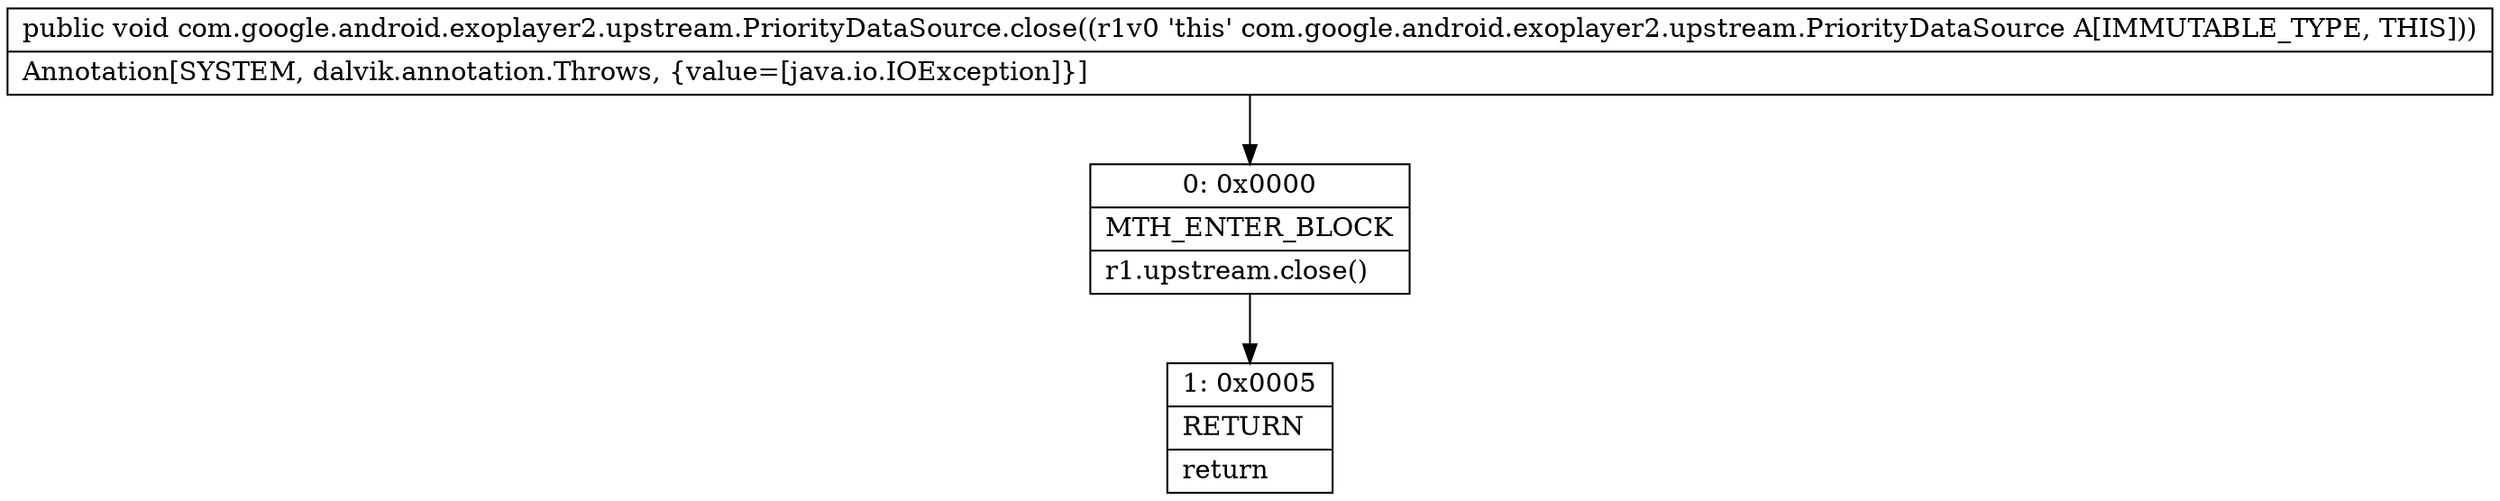 digraph "CFG forcom.google.android.exoplayer2.upstream.PriorityDataSource.close()V" {
Node_0 [shape=record,label="{0\:\ 0x0000|MTH_ENTER_BLOCK\l|r1.upstream.close()\l}"];
Node_1 [shape=record,label="{1\:\ 0x0005|RETURN\l|return\l}"];
MethodNode[shape=record,label="{public void com.google.android.exoplayer2.upstream.PriorityDataSource.close((r1v0 'this' com.google.android.exoplayer2.upstream.PriorityDataSource A[IMMUTABLE_TYPE, THIS]))  | Annotation[SYSTEM, dalvik.annotation.Throws, \{value=[java.io.IOException]\}]\l}"];
MethodNode -> Node_0;
Node_0 -> Node_1;
}

